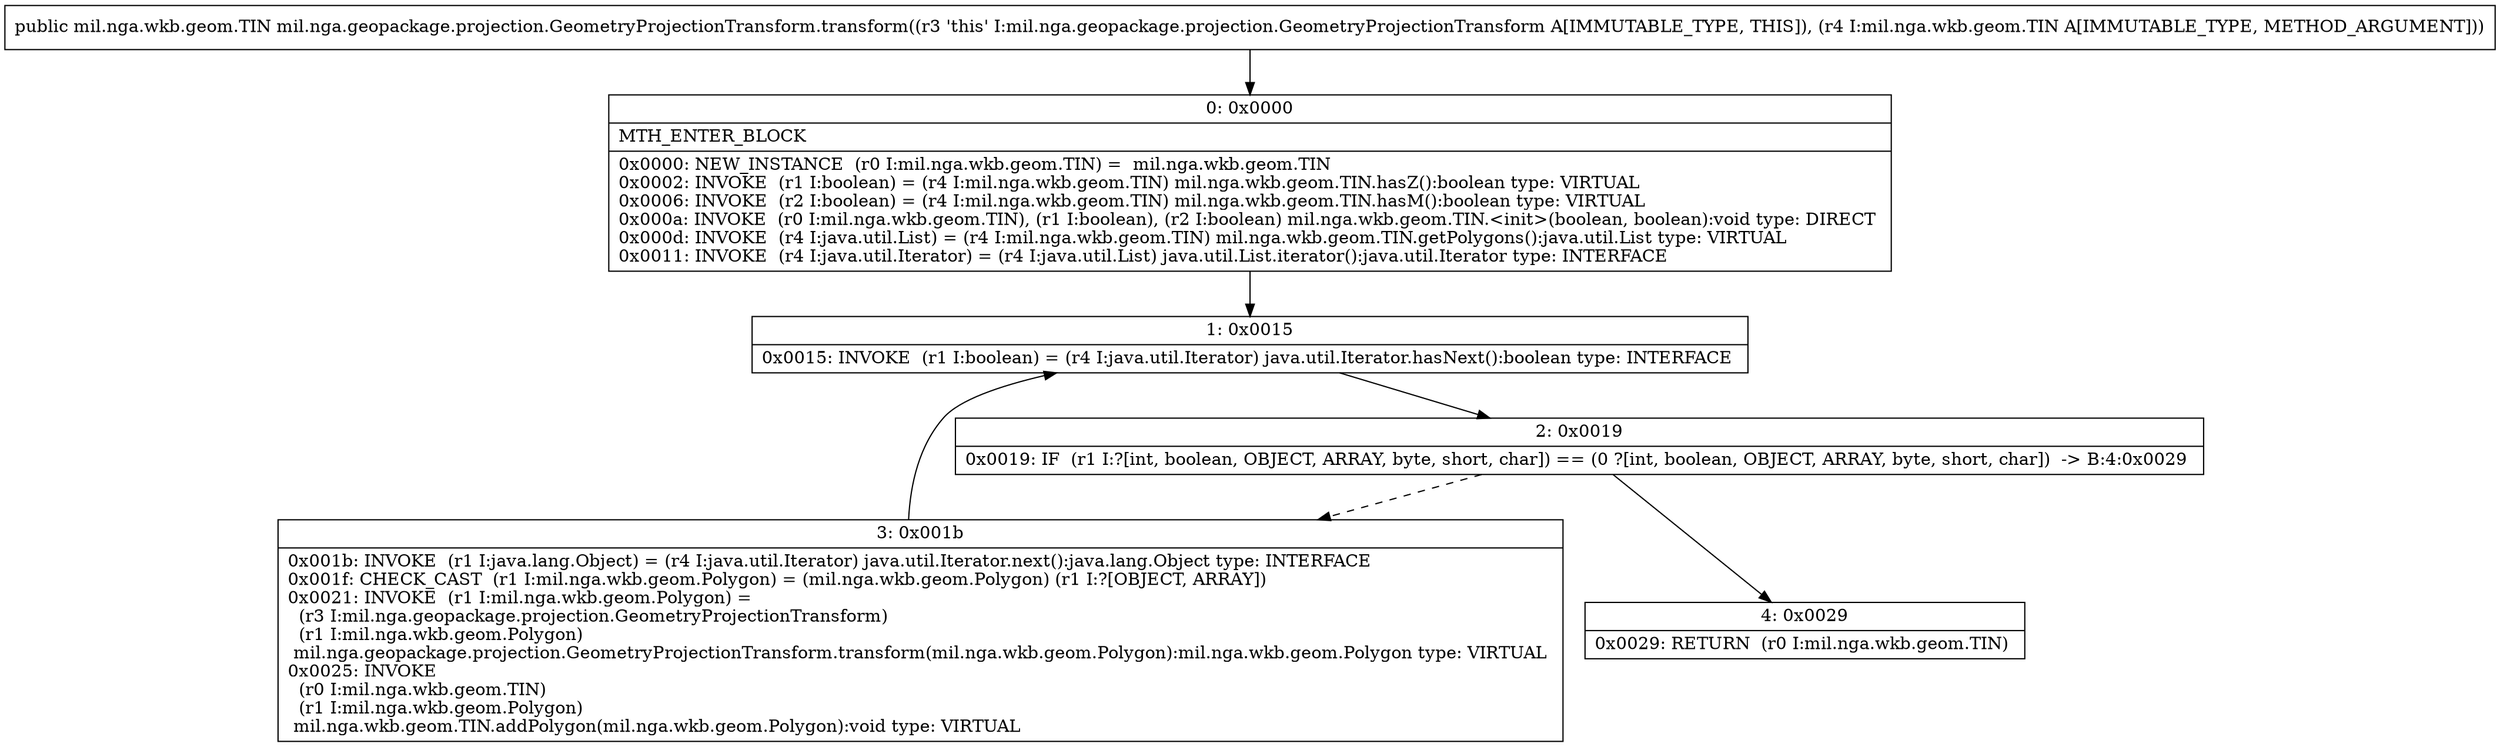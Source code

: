 digraph "CFG formil.nga.geopackage.projection.GeometryProjectionTransform.transform(Lmil\/nga\/wkb\/geom\/TIN;)Lmil\/nga\/wkb\/geom\/TIN;" {
Node_0 [shape=record,label="{0\:\ 0x0000|MTH_ENTER_BLOCK\l|0x0000: NEW_INSTANCE  (r0 I:mil.nga.wkb.geom.TIN) =  mil.nga.wkb.geom.TIN \l0x0002: INVOKE  (r1 I:boolean) = (r4 I:mil.nga.wkb.geom.TIN) mil.nga.wkb.geom.TIN.hasZ():boolean type: VIRTUAL \l0x0006: INVOKE  (r2 I:boolean) = (r4 I:mil.nga.wkb.geom.TIN) mil.nga.wkb.geom.TIN.hasM():boolean type: VIRTUAL \l0x000a: INVOKE  (r0 I:mil.nga.wkb.geom.TIN), (r1 I:boolean), (r2 I:boolean) mil.nga.wkb.geom.TIN.\<init\>(boolean, boolean):void type: DIRECT \l0x000d: INVOKE  (r4 I:java.util.List) = (r4 I:mil.nga.wkb.geom.TIN) mil.nga.wkb.geom.TIN.getPolygons():java.util.List type: VIRTUAL \l0x0011: INVOKE  (r4 I:java.util.Iterator) = (r4 I:java.util.List) java.util.List.iterator():java.util.Iterator type: INTERFACE \l}"];
Node_1 [shape=record,label="{1\:\ 0x0015|0x0015: INVOKE  (r1 I:boolean) = (r4 I:java.util.Iterator) java.util.Iterator.hasNext():boolean type: INTERFACE \l}"];
Node_2 [shape=record,label="{2\:\ 0x0019|0x0019: IF  (r1 I:?[int, boolean, OBJECT, ARRAY, byte, short, char]) == (0 ?[int, boolean, OBJECT, ARRAY, byte, short, char])  \-\> B:4:0x0029 \l}"];
Node_3 [shape=record,label="{3\:\ 0x001b|0x001b: INVOKE  (r1 I:java.lang.Object) = (r4 I:java.util.Iterator) java.util.Iterator.next():java.lang.Object type: INTERFACE \l0x001f: CHECK_CAST  (r1 I:mil.nga.wkb.geom.Polygon) = (mil.nga.wkb.geom.Polygon) (r1 I:?[OBJECT, ARRAY]) \l0x0021: INVOKE  (r1 I:mil.nga.wkb.geom.Polygon) = \l  (r3 I:mil.nga.geopackage.projection.GeometryProjectionTransform)\l  (r1 I:mil.nga.wkb.geom.Polygon)\l mil.nga.geopackage.projection.GeometryProjectionTransform.transform(mil.nga.wkb.geom.Polygon):mil.nga.wkb.geom.Polygon type: VIRTUAL \l0x0025: INVOKE  \l  (r0 I:mil.nga.wkb.geom.TIN)\l  (r1 I:mil.nga.wkb.geom.Polygon)\l mil.nga.wkb.geom.TIN.addPolygon(mil.nga.wkb.geom.Polygon):void type: VIRTUAL \l}"];
Node_4 [shape=record,label="{4\:\ 0x0029|0x0029: RETURN  (r0 I:mil.nga.wkb.geom.TIN) \l}"];
MethodNode[shape=record,label="{public mil.nga.wkb.geom.TIN mil.nga.geopackage.projection.GeometryProjectionTransform.transform((r3 'this' I:mil.nga.geopackage.projection.GeometryProjectionTransform A[IMMUTABLE_TYPE, THIS]), (r4 I:mil.nga.wkb.geom.TIN A[IMMUTABLE_TYPE, METHOD_ARGUMENT])) }"];
MethodNode -> Node_0;
Node_0 -> Node_1;
Node_1 -> Node_2;
Node_2 -> Node_3[style=dashed];
Node_2 -> Node_4;
Node_3 -> Node_1;
}

